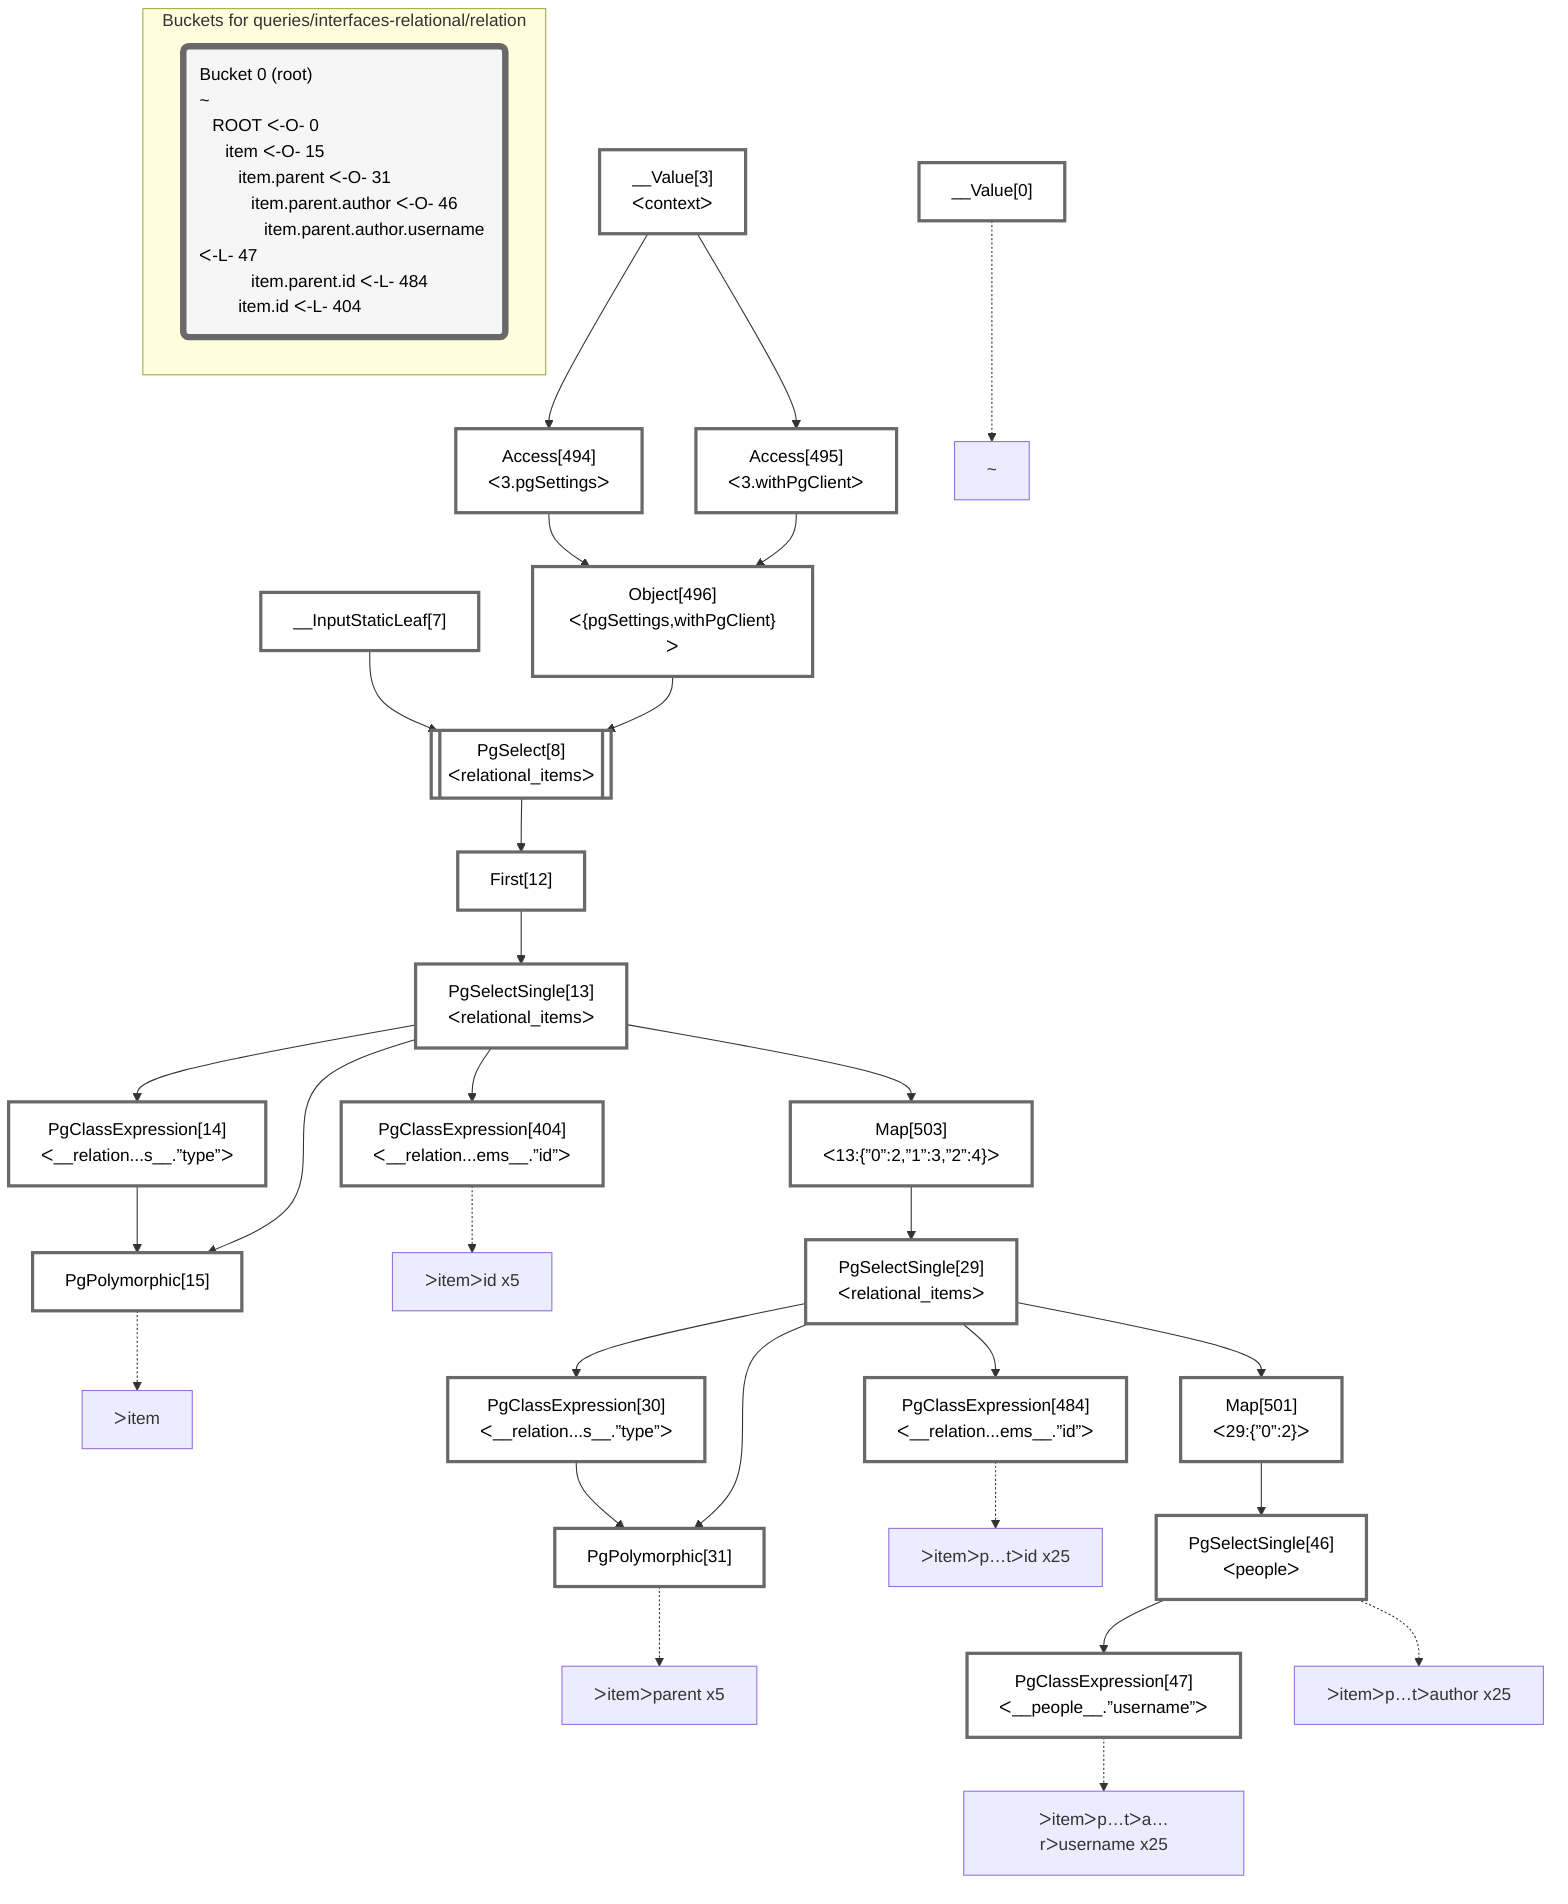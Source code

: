 graph TD
    classDef path fill:#eee,stroke:#000,color:#000
    classDef plan fill:#fff,stroke-width:3px,color:#000
    classDef itemplan fill:#fff,stroke-width:6px,color:#000
    classDef sideeffectplan fill:#f00,stroke-width:6px,color:#000
    classDef bucket fill:#f6f6f6,color:#000,stroke-width:6px,text-align:left


    %% define plans
    __Value0["__Value[0]"]:::plan
    __Value3["__Value[3]<br />ᐸcontextᐳ"]:::plan
    __InputStaticLeaf7["__InputStaticLeaf[7]"]:::plan
    Access494["Access[494]<br />ᐸ3.pgSettingsᐳ"]:::plan
    Access495["Access[495]<br />ᐸ3.withPgClientᐳ"]:::plan
    Object496["Object[496]<br />ᐸ{pgSettings,withPgClient}ᐳ"]:::plan
    PgSelect8[["PgSelect[8]<br />ᐸrelational_itemsᐳ"]]:::plan
    First12["First[12]"]:::plan
    PgSelectSingle13["PgSelectSingle[13]<br />ᐸrelational_itemsᐳ"]:::plan
    PgClassExpression14["PgClassExpression[14]<br />ᐸ__relation...s__.”type”ᐳ"]:::plan
    PgPolymorphic15["PgPolymorphic[15]"]:::plan
    PgClassExpression404["PgClassExpression[404]<br />ᐸ__relation...ems__.”id”ᐳ"]:::plan
    Map503["Map[503]<br />ᐸ13:{”0”:2,”1”:3,”2”:4}ᐳ"]:::plan
    PgSelectSingle29["PgSelectSingle[29]<br />ᐸrelational_itemsᐳ"]:::plan
    PgClassExpression30["PgClassExpression[30]<br />ᐸ__relation...s__.”type”ᐳ"]:::plan
    PgPolymorphic31["PgPolymorphic[31]"]:::plan
    PgClassExpression484["PgClassExpression[484]<br />ᐸ__relation...ems__.”id”ᐳ"]:::plan
    Map501["Map[501]<br />ᐸ29:{”0”:2}ᐳ"]:::plan
    PgSelectSingle46["PgSelectSingle[46]<br />ᐸpeopleᐳ"]:::plan
    PgClassExpression47["PgClassExpression[47]<br />ᐸ__people__.”username”ᐳ"]:::plan

    %% plan dependencies
    __Value3 --> Access494
    __Value3 --> Access495
    Access494 & Access495 --> Object496
    Object496 & __InputStaticLeaf7 --> PgSelect8
    PgSelect8 --> First12
    First12 --> PgSelectSingle13
    PgSelectSingle13 --> PgClassExpression14
    PgSelectSingle13 & PgClassExpression14 --> PgPolymorphic15
    PgSelectSingle13 --> PgClassExpression404
    PgSelectSingle13 --> Map503
    Map503 --> PgSelectSingle29
    PgSelectSingle29 --> PgClassExpression30
    PgSelectSingle29 & PgClassExpression30 --> PgPolymorphic31
    PgSelectSingle29 --> PgClassExpression484
    PgSelectSingle29 --> Map501
    Map501 --> PgSelectSingle46
    PgSelectSingle46 --> PgClassExpression47

    %% plan-to-path relationships
    P0["~"]
    __Value0 -.-> P0
    P15["ᐳitem"]
    PgPolymorphic15 -.-> P15
    P31["ᐳitemᐳparent x5"]
    PgPolymorphic31 -.-> P31
    P46["ᐳitemᐳp…tᐳauthor x25"]
    PgSelectSingle46 -.-> P46
    P47["ᐳitemᐳp…tᐳa…rᐳusername x25"]
    PgClassExpression47 -.-> P47
    P404["ᐳitemᐳid x5"]
    PgClassExpression404 -.-> P404
    P484["ᐳitemᐳp…tᐳid x25"]
    PgClassExpression484 -.-> P484

    subgraph "Buckets for queries/interfaces-relational/relation"
    Bucket0("Bucket 0 (root)<br />~<br />⠀ROOT ᐸ-O- 0<br />⠀⠀item ᐸ-O- 15<br />⠀⠀⠀item.parent ᐸ-O- 31<br />⠀⠀⠀⠀item.parent.author ᐸ-O- 46<br />⠀⠀⠀⠀⠀item.parent.author.username ᐸ-L- 47<br />⠀⠀⠀⠀item.parent.id ᐸ-L- 484<br />⠀⠀⠀item.id ᐸ-L- 404"):::bucket
    classDef bucket0 stroke:#696969
    class Bucket0,__Value0,__Value3,__InputStaticLeaf7,PgSelect8,First12,PgSelectSingle13,PgClassExpression14,PgPolymorphic15,PgSelectSingle29,PgClassExpression30,PgPolymorphic31,PgSelectSingle46,PgClassExpression47,PgClassExpression404,PgClassExpression484,Access494,Access495,Object496,Map501,Map503 bucket0
    end